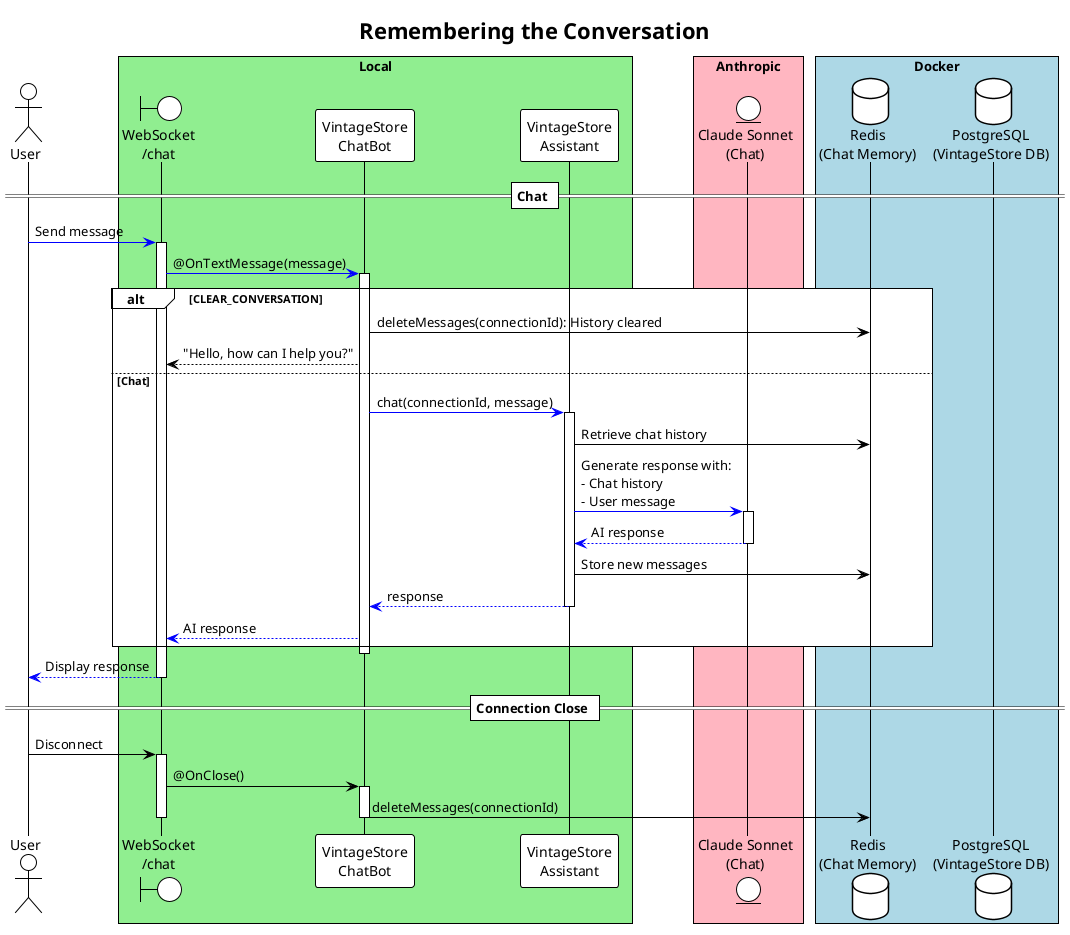 @startuml
!theme plain
title Remembering the Conversation

actor User
box "Local" #LightGreen
boundary "WebSocket\n/chat" as WS
participant "VintageStore\nChatBot" as ChatBot
participant "VintageStore\nAssistant" as Assistant
end box
box "Anthropic" #LightPink
entity "Claude Sonnet\n(Chat)" as Anthropic
end box
box "Docker" #LightBlue
database "Redis\n(Chat Memory)" as Redis
database "PostgreSQL\n(VintageStore DB)" as PostgreSQL
end box

== Chat ==
User -[#blue]> WS: Send message
activate WS
WS -[#blue]> ChatBot: @OnTextMessage(message)
activate ChatBot

alt CLEAR_CONVERSATION
    ChatBot -> Redis: deleteMessages(connectionId): History cleared
    ChatBot --> WS: "Hello, how can I help you?"
else Chat
    ChatBot -[#blue]> Assistant: chat(connectionId, message)
    activate Assistant
    Assistant -> Redis: Retrieve chat history

    Assistant -[#blue]> Anthropic: Generate response with:\n- Chat history\n- User message
    activate Anthropic
    Anthropic -[#blue]-> Assistant: AI response
    deactivate Anthropic

    Assistant -> Redis: Store new messages
    Assistant -[#blue]-> ChatBot: response
    deactivate Assistant

    ChatBot -[#blue]-> WS: AI response
end
deactivate ChatBot

WS -[#blue]-> User: Display response
deactivate WS

== Connection Close ==
User -> WS: Disconnect
activate WS
WS -> ChatBot: @OnClose()
activate ChatBot
ChatBot -> Redis: deleteMessages(connectionId)
deactivate ChatBot
deactivate WS

@enduml

